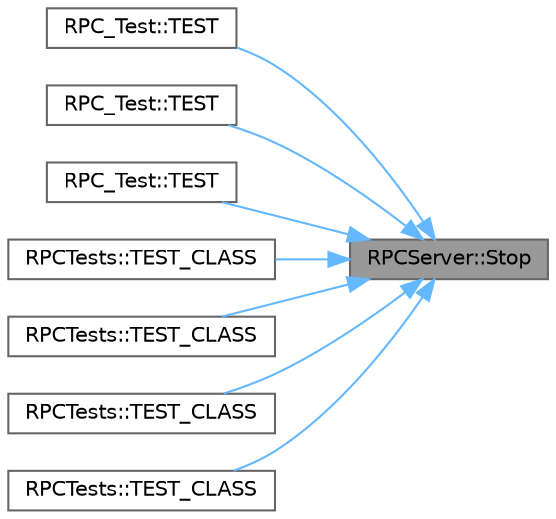 digraph "RPCServer::Stop"
{
 // LATEX_PDF_SIZE
  bgcolor="transparent";
  edge [fontname=Helvetica,fontsize=10,labelfontname=Helvetica,labelfontsize=10];
  node [fontname=Helvetica,fontsize=10,shape=box,height=0.2,width=0.4];
  rankdir="RL";
  Node1 [id="Node000001",label="RPCServer::Stop",height=0.2,width=0.4,color="gray40", fillcolor="grey60", style="filled", fontcolor="black",tooltip="Stops the associated transport."];
  Node1 -> Node2 [id="edge1_Node000001_Node000002",dir="back",color="steelblue1",style="solid",tooltip=" "];
  Node2 [id="Node000002",label="RPC_Test::TEST",height=0.2,width=0.4,color="grey40", fillcolor="white", style="filled",URL="$namespace_r_p_c___test.html#a3c7b5e609fb1b9c850baedc95036ec4b",tooltip=" "];
  Node1 -> Node3 [id="edge2_Node000001_Node000003",dir="back",color="steelblue1",style="solid",tooltip=" "];
  Node3 [id="Node000003",label="RPC_Test::TEST",height=0.2,width=0.4,color="grey40", fillcolor="white", style="filled",URL="$namespace_r_p_c___test.html#a74964873055904cf946e87a54dc96334",tooltip=" "];
  Node1 -> Node4 [id="edge3_Node000001_Node000004",dir="back",color="steelblue1",style="solid",tooltip=" "];
  Node4 [id="Node000004",label="RPC_Test::TEST",height=0.2,width=0.4,color="grey40", fillcolor="white", style="filled",URL="$namespace_r_p_c___test.html#ad55c3d222b4836ba35a61ebf5a5bfdbf",tooltip=" "];
  Node1 -> Node5 [id="edge4_Node000001_Node000005",dir="back",color="steelblue1",style="solid",tooltip=" "];
  Node5 [id="Node000005",label="RPCTests::TEST_CLASS",height=0.2,width=0.4,color="grey40", fillcolor="white", style="filled",URL="$namespace_r_p_c_tests.html#aa05fc2adc3c86a46ce961bb10e8bfd72",tooltip=" "];
  Node1 -> Node6 [id="edge5_Node000001_Node000006",dir="back",color="steelblue1",style="solid",tooltip=" "];
  Node6 [id="Node000006",label="RPCTests::TEST_CLASS",height=0.2,width=0.4,color="grey40", fillcolor="white", style="filled",URL="$namespace_r_p_c_tests.html#a3e7d557262b823a8d08a4f2960963af4",tooltip=" "];
  Node1 -> Node7 [id="edge6_Node000001_Node000007",dir="back",color="steelblue1",style="solid",tooltip=" "];
  Node7 [id="Node000007",label="RPCTests::TEST_CLASS",height=0.2,width=0.4,color="grey40", fillcolor="white", style="filled",URL="$namespace_r_p_c_tests.html#a8b7b742a943c4a1c2c2d2240a7e4c2e7",tooltip=" "];
  Node1 -> Node8 [id="edge7_Node000001_Node000008",dir="back",color="steelblue1",style="solid",tooltip=" "];
  Node8 [id="Node000008",label="RPCTests::TEST_CLASS",height=0.2,width=0.4,color="grey40", fillcolor="white", style="filled",URL="$namespace_r_p_c_tests.html#ad56cb8fa97ca6c0b84ec15fb791e6194",tooltip=" "];
}
